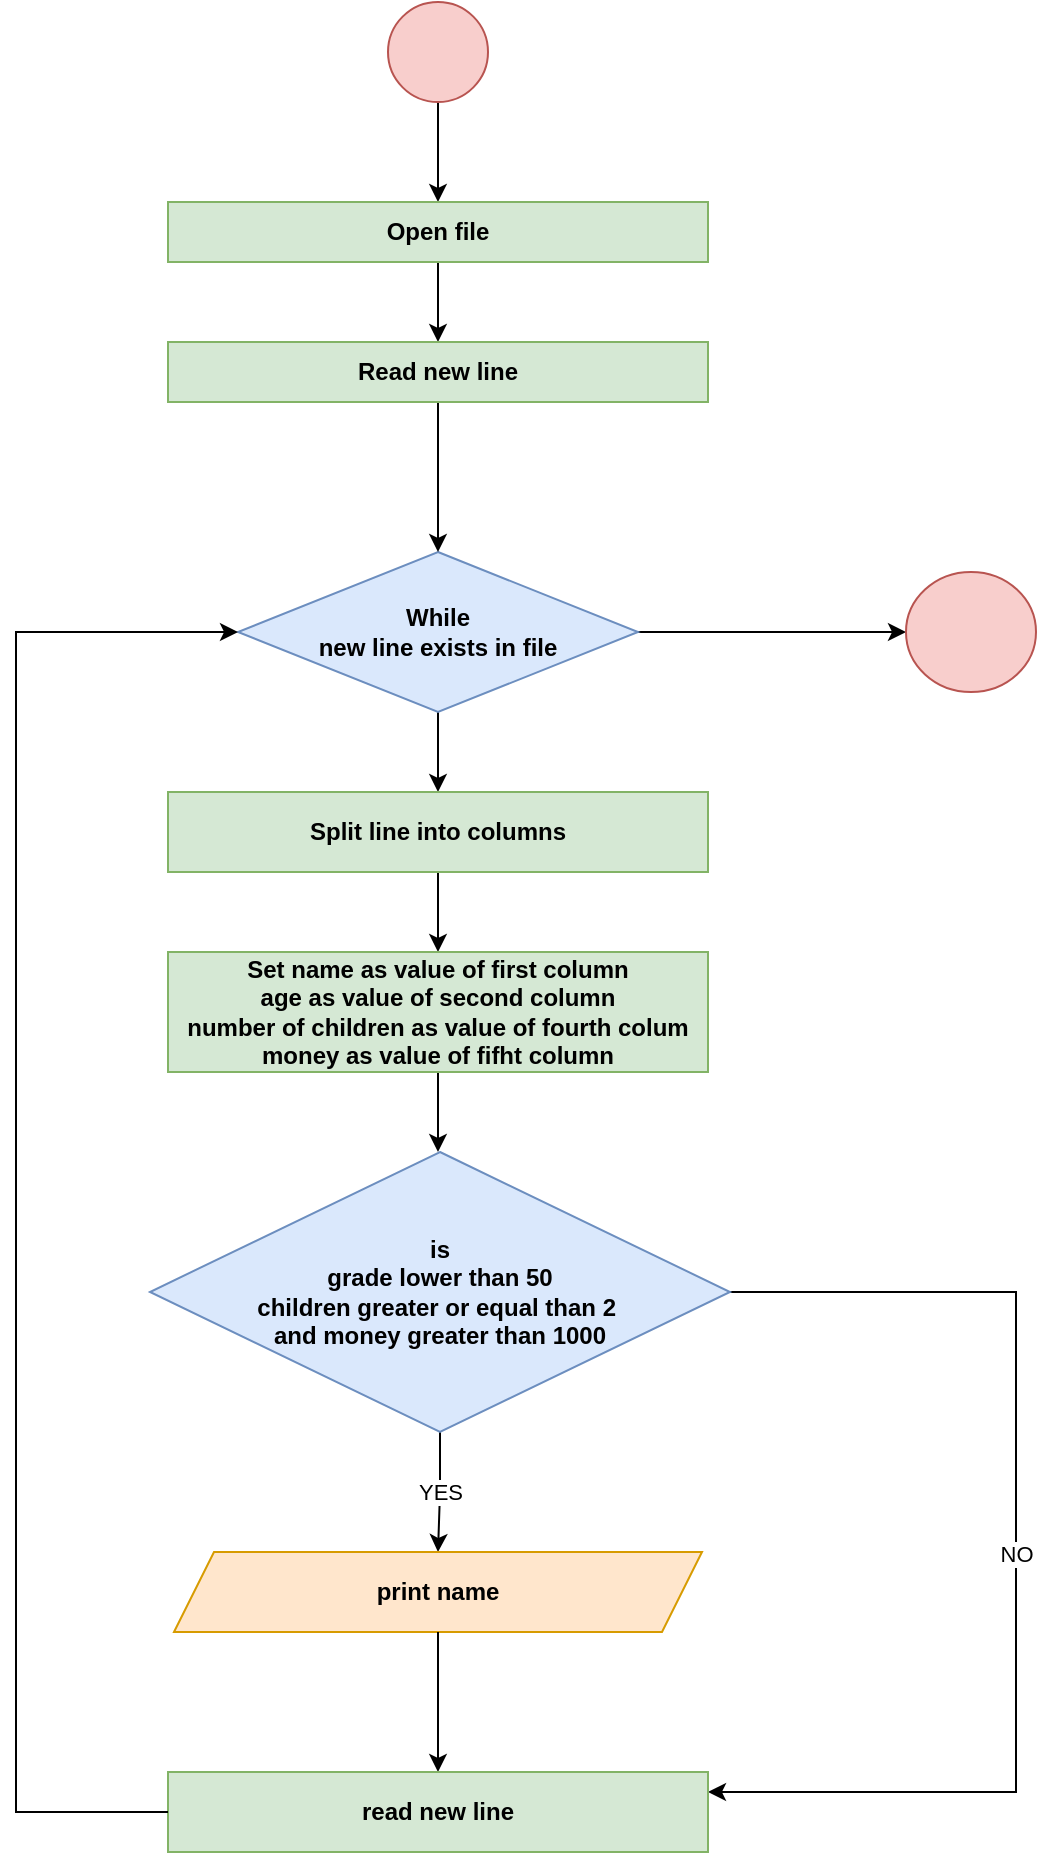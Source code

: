 <mxfile version="15.5.6" type="device"><diagram id="AzdkNsiY8BVGTVPmUkGv" name="Página-1"><mxGraphModel dx="537" dy="419" grid="1" gridSize="10" guides="1" tooltips="1" connect="1" arrows="1" fold="1" page="1" pageScale="1" pageWidth="827" pageHeight="1169" math="1" shadow="0"><root><mxCell id="0"/><mxCell id="1" parent="0"/><mxCell id="3ekfqJHj2B5TpRvNx9Rn-15" value="" style="edgeStyle=orthogonalEdgeStyle;rounded=0;orthogonalLoop=1;jettySize=auto;html=1;" parent="1" source="JhxvffPjD2ky4z4WgicN-1" target="ByUtUSYviHQgjLNNVeEq-1" edge="1"><mxGeometry relative="1" as="geometry"/></mxCell><mxCell id="JhxvffPjD2ky4z4WgicN-1" value="" style="ellipse;whiteSpace=wrap;html=1;aspect=fixed;fillColor=#f8cecc;strokeColor=#b85450;" parent="1" vertex="1"><mxGeometry x="206" y="75" width="50" height="50" as="geometry"/></mxCell><mxCell id="JM3OKaIzdw9aTG6BwB1--14" value="" style="edgeStyle=orthogonalEdgeStyle;rounded=0;orthogonalLoop=1;jettySize=auto;html=1;" parent="1" source="JhxvffPjD2ky4z4WgicN-7" target="JhxvffPjD2ky4z4WgicN-9" edge="1"><mxGeometry relative="1" as="geometry"/></mxCell><mxCell id="vczp02ydqx_2gikQUEc_-2" value="" style="edgeStyle=orthogonalEdgeStyle;rounded=0;orthogonalLoop=1;jettySize=auto;html=1;entryX=0;entryY=0.5;entryDx=0;entryDy=0;" parent="1" source="JhxvffPjD2ky4z4WgicN-7" edge="1"><mxGeometry relative="1" as="geometry"><mxPoint x="465" y="390" as="targetPoint"/></mxGeometry></mxCell><mxCell id="JhxvffPjD2ky4z4WgicN-7" value="While &lt;br&gt;new line exists in file" style="rhombus;whiteSpace=wrap;html=1;fillColor=#dae8fc;strokeColor=#6c8ebf;fontStyle=1" parent="1" vertex="1"><mxGeometry x="131" y="350" width="200" height="80" as="geometry"/></mxCell><mxCell id="JM3OKaIzdw9aTG6BwB1--15" value="" style="edgeStyle=orthogonalEdgeStyle;rounded=0;orthogonalLoop=1;jettySize=auto;html=1;" parent="1" source="JhxvffPjD2ky4z4WgicN-9" target="JhxvffPjD2ky4z4WgicN-10" edge="1"><mxGeometry relative="1" as="geometry"/></mxCell><mxCell id="JhxvffPjD2ky4z4WgicN-9" value="Split line into columns" style="rounded=0;whiteSpace=wrap;html=1;fillColor=#d5e8d4;strokeColor=#82b366;fontStyle=1" parent="1" vertex="1"><mxGeometry x="96" y="470" width="270" height="40" as="geometry"/></mxCell><mxCell id="3ekfqJHj2B5TpRvNx9Rn-6" value="" style="edgeStyle=orthogonalEdgeStyle;rounded=0;orthogonalLoop=1;jettySize=auto;html=1;" parent="1" source="JhxvffPjD2ky4z4WgicN-10" edge="1"><mxGeometry relative="1" as="geometry"><mxPoint x="231" y="650" as="targetPoint"/></mxGeometry></mxCell><mxCell id="JhxvffPjD2ky4z4WgicN-10" value="Set name as value of first column&lt;br&gt;age as value of second column&lt;br&gt;number of children as value of fourth colum money as value of fifht column" style="rounded=0;whiteSpace=wrap;html=1;fillColor=#d5e8d4;strokeColor=#82b366;fontStyle=1" parent="1" vertex="1"><mxGeometry x="96" y="550" width="270" height="60" as="geometry"/></mxCell><mxCell id="vczp02ydqx_2gikQUEc_-1" value="" style="ellipse;whiteSpace=wrap;html=1;fontStyle=1;strokeColor=#b85450;fillColor=#f8cecc;" parent="1" vertex="1"><mxGeometry x="465" y="360" width="65" height="60" as="geometry"/></mxCell><mxCell id="3ekfqJHj2B5TpRvNx9Rn-14" value="" style="edgeStyle=orthogonalEdgeStyle;rounded=0;orthogonalLoop=1;jettySize=auto;html=1;" parent="1" source="ByUtUSYviHQgjLNNVeEq-1" target="3ekfqJHj2B5TpRvNx9Rn-1" edge="1"><mxGeometry relative="1" as="geometry"/></mxCell><mxCell id="ByUtUSYviHQgjLNNVeEq-1" value="Open file" style="rounded=0;whiteSpace=wrap;html=1;fillColor=#d5e8d4;strokeColor=#82b366;fontStyle=1" parent="1" vertex="1"><mxGeometry x="96" y="175" width="270" height="30" as="geometry"/></mxCell><mxCell id="3ekfqJHj2B5TpRvNx9Rn-18" value="" style="edgeStyle=orthogonalEdgeStyle;rounded=0;orthogonalLoop=1;jettySize=auto;html=1;entryX=0.5;entryY=0;entryDx=0;entryDy=0;" parent="1" source="3ekfqJHj2B5TpRvNx9Rn-1" target="JhxvffPjD2ky4z4WgicN-7" edge="1"><mxGeometry relative="1" as="geometry"><mxPoint x="230" y="280" as="targetPoint"/></mxGeometry></mxCell><mxCell id="3ekfqJHj2B5TpRvNx9Rn-1" value="Read new line" style="rounded=0;whiteSpace=wrap;html=1;fillColor=#d5e8d4;strokeColor=#82b366;fontStyle=1" parent="1" vertex="1"><mxGeometry x="96" y="245" width="270" height="30" as="geometry"/></mxCell><mxCell id="3ekfqJHj2B5TpRvNx9Rn-5" value="YES" style="edgeStyle=orthogonalEdgeStyle;rounded=0;orthogonalLoop=1;jettySize=auto;html=1;" parent="1" source="3ekfqJHj2B5TpRvNx9Rn-3" edge="1"><mxGeometry relative="1" as="geometry"><mxPoint x="231" y="850" as="targetPoint"/></mxGeometry></mxCell><mxCell id="3ekfqJHj2B5TpRvNx9Rn-9" value="NO" style="edgeStyle=orthogonalEdgeStyle;rounded=0;orthogonalLoop=1;jettySize=auto;html=1;entryX=1;entryY=0.25;entryDx=0;entryDy=0;exitX=1;exitY=0.5;exitDx=0;exitDy=0;" parent="1" source="3ekfqJHj2B5TpRvNx9Rn-3" edge="1" target="3ekfqJHj2B5TpRvNx9Rn-22"><mxGeometry relative="1" as="geometry"><mxPoint x="451" y="770" as="targetPoint"/><Array as="points"><mxPoint x="520" y="720"/><mxPoint x="520" y="970"/></Array></mxGeometry></mxCell><mxCell id="3ekfqJHj2B5TpRvNx9Rn-3" value="is &lt;br&gt;grade lower than 50&lt;br&gt;children greater or equal than 2&amp;nbsp;&lt;br&gt;and money greater than 1000" style="rhombus;whiteSpace=wrap;html=1;fillColor=#dae8fc;strokeColor=#6c8ebf;fontStyle=1" parent="1" vertex="1"><mxGeometry x="87" y="650" width="290" height="140" as="geometry"/></mxCell><mxCell id="3ekfqJHj2B5TpRvNx9Rn-16" value="print name" style="shape=parallelogram;perimeter=parallelogramPerimeter;whiteSpace=wrap;html=1;fixedSize=1;fillColor=#ffe6cc;strokeColor=#d79b00;fontStyle=1" parent="1" vertex="1"><mxGeometry x="99" y="850" width="264" height="40" as="geometry"/></mxCell><mxCell id="3ekfqJHj2B5TpRvNx9Rn-23" value="" style="edgeStyle=orthogonalEdgeStyle;rounded=0;orthogonalLoop=1;jettySize=auto;html=1;fontStyle=1;exitX=0.5;exitY=1;exitDx=0;exitDy=0;" parent="1" source="3ekfqJHj2B5TpRvNx9Rn-16" target="3ekfqJHj2B5TpRvNx9Rn-22" edge="1"><mxGeometry relative="1" as="geometry"><mxPoint x="232" y="1065" as="sourcePoint"/></mxGeometry></mxCell><mxCell id="3ekfqJHj2B5TpRvNx9Rn-22" value="read new line" style="whiteSpace=wrap;html=1;strokeColor=#82b366;fillColor=#d5e8d4;fontStyle=1" parent="1" vertex="1"><mxGeometry x="96" y="960" width="270" height="40" as="geometry"/></mxCell><mxCell id="3ekfqJHj2B5TpRvNx9Rn-24" value="" style="endArrow=classic;html=1;rounded=0;exitX=0;exitY=0.5;exitDx=0;exitDy=0;entryX=0;entryY=0.5;entryDx=0;entryDy=0;edgeStyle=orthogonalEdgeStyle;" parent="1" source="3ekfqJHj2B5TpRvNx9Rn-22" target="JhxvffPjD2ky4z4WgicN-7" edge="1"><mxGeometry width="50" height="50" relative="1" as="geometry"><mxPoint x="370" y="890" as="sourcePoint"/><mxPoint x="420" y="840" as="targetPoint"/><Array as="points"><mxPoint x="20" y="980"/><mxPoint x="20" y="390"/></Array></mxGeometry></mxCell></root></mxGraphModel></diagram></mxfile>